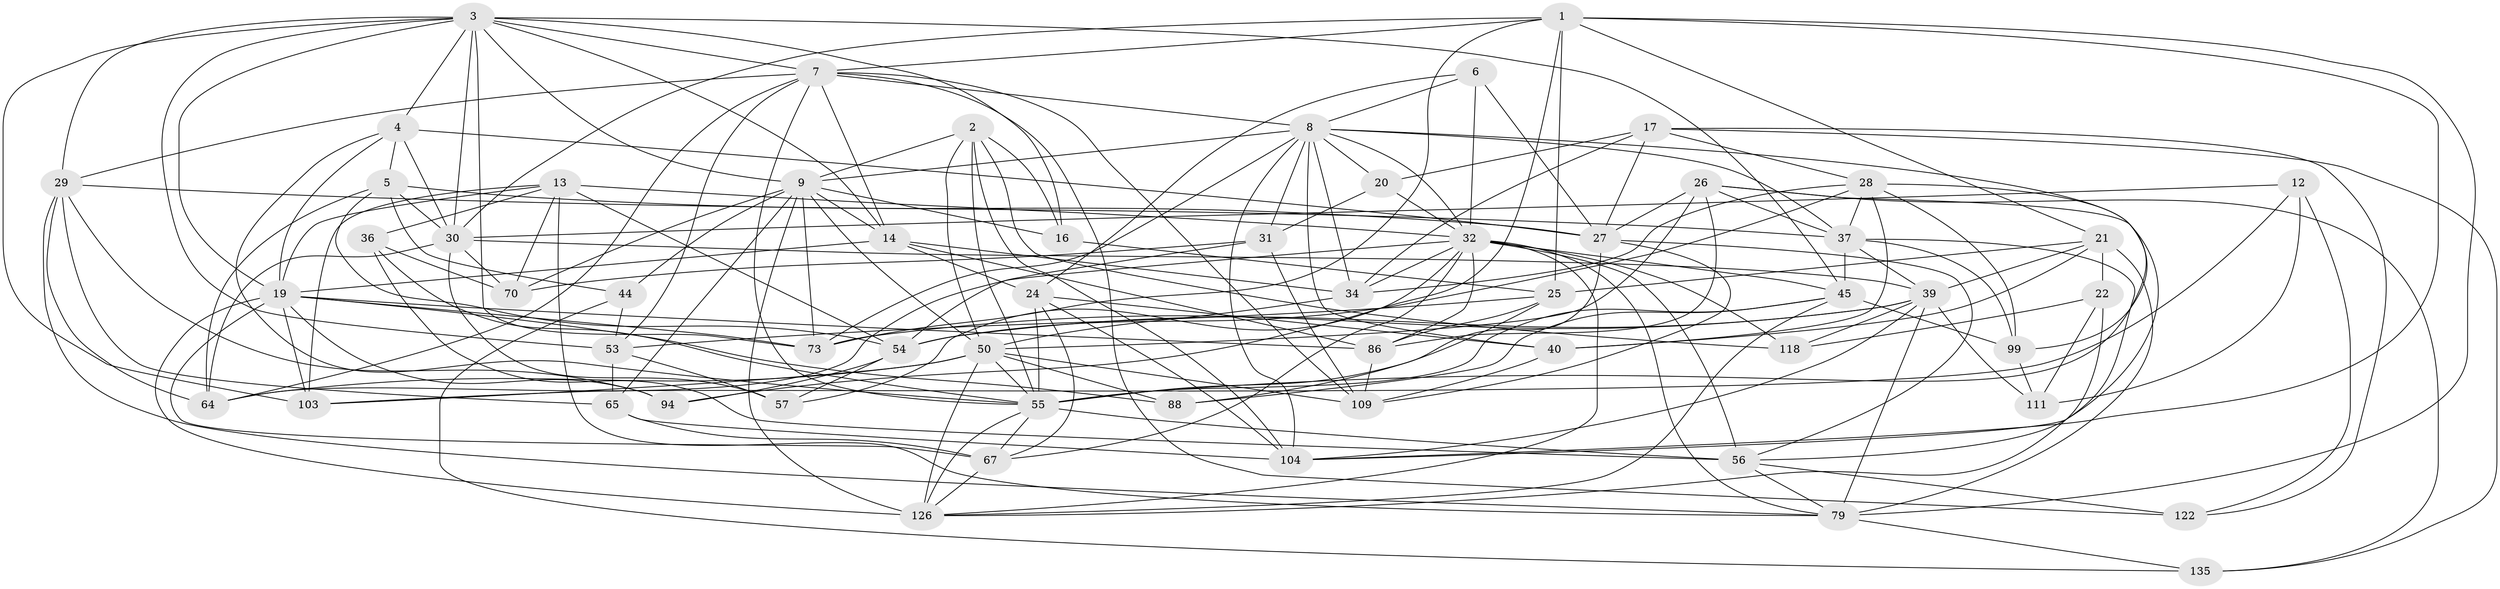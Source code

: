 // original degree distribution, {4: 1.0}
// Generated by graph-tools (version 1.1) at 2025/20/03/04/25 18:20:51]
// undirected, 58 vertices, 191 edges
graph export_dot {
graph [start="1"]
  node [color=gray90,style=filled];
  1 [super="+11"];
  2 [super="+49"];
  3 [super="+43+90"];
  4 [super="+128"];
  5 [super="+134"];
  6;
  7 [super="+42+35"];
  8 [super="+77+10+15"];
  9 [super="+18+41+75"];
  12;
  13 [super="+83+51"];
  14 [super="+113+108"];
  16;
  17 [super="+23"];
  19 [super="+38+120"];
  20;
  21 [super="+84"];
  22;
  24 [super="+46"];
  25 [super="+71"];
  26 [super="+136"];
  27 [super="+59"];
  28 [super="+98+33"];
  29 [super="+125+123"];
  30 [super="+48+74"];
  31 [super="+124"];
  32 [super="+142+93+92+52"];
  34 [super="+116"];
  36;
  37 [super="+58+96"];
  39 [super="+47"];
  40 [super="+68"];
  44;
  45 [super="+132+76"];
  50 [super="+139+85"];
  53 [super="+121+89"];
  54 [super="+101+69"];
  55 [super="+102+107+110"];
  56 [super="+138+60"];
  57;
  64 [super="+119"];
  65 [super="+106"];
  67 [super="+81"];
  70 [super="+72"];
  73 [super="+80"];
  79 [super="+82"];
  86 [super="+95"];
  88;
  94;
  99 [super="+117"];
  103 [super="+105"];
  104 [super="+130+129"];
  109 [super="+140"];
  111;
  118;
  122;
  126 [super="+131+133"];
  135;
  1 -- 79;
  1 -- 21;
  1 -- 104;
  1 -- 25;
  1 -- 94;
  1 -- 30;
  1 -- 73;
  1 -- 7;
  2 -- 104;
  2 -- 16;
  2 -- 50;
  2 -- 118;
  2 -- 9;
  2 -- 55;
  3 -- 30;
  3 -- 16;
  3 -- 19;
  3 -- 45;
  3 -- 7;
  3 -- 29;
  3 -- 103;
  3 -- 9;
  3 -- 4;
  3 -- 53;
  3 -- 73;
  3 -- 14;
  4 -- 30;
  4 -- 19;
  4 -- 27;
  4 -- 5;
  4 -- 55;
  5 -- 27;
  5 -- 30;
  5 -- 64;
  5 -- 44;
  5 -- 54;
  6 -- 32;
  6 -- 27;
  6 -- 24;
  6 -- 8;
  7 -- 29;
  7 -- 8;
  7 -- 53;
  7 -- 64;
  7 -- 55;
  7 -- 122;
  7 -- 109;
  7 -- 14;
  8 -- 40 [weight=2];
  8 -- 99;
  8 -- 34;
  8 -- 20;
  8 -- 37;
  8 -- 31 [weight=2];
  8 -- 73;
  8 -- 104;
  8 -- 9;
  8 -- 32;
  9 -- 14 [weight=2];
  9 -- 65;
  9 -- 70;
  9 -- 44;
  9 -- 126;
  9 -- 73;
  9 -- 50;
  9 -- 16;
  12 -- 111;
  12 -- 122;
  12 -- 30;
  12 -- 103;
  13 -- 19;
  13 -- 32;
  13 -- 36;
  13 -- 79;
  13 -- 70 [weight=2];
  13 -- 54;
  13 -- 103;
  14 -- 19;
  14 -- 24;
  14 -- 34;
  14 -- 86;
  16 -- 25;
  17 -- 20;
  17 -- 122;
  17 -- 27;
  17 -- 135;
  17 -- 28;
  17 -- 34;
  19 -- 103 [weight=2];
  19 -- 73;
  19 -- 88;
  19 -- 94;
  19 -- 126;
  19 -- 86;
  19 -- 67;
  20 -- 31;
  20 -- 32;
  21 -- 22;
  21 -- 25;
  21 -- 40;
  21 -- 79;
  21 -- 39;
  22 -- 118;
  22 -- 111;
  22 -- 126;
  24 -- 67;
  24 -- 40;
  24 -- 104;
  24 -- 55;
  25 -- 88;
  25 -- 53;
  25 -- 86;
  26 -- 50;
  26 -- 86;
  26 -- 27;
  26 -- 104;
  26 -- 37;
  26 -- 135;
  27 -- 56;
  27 -- 109;
  27 -- 55;
  28 -- 37;
  28 -- 54;
  28 -- 99 [weight=2];
  28 -- 34;
  28 -- 40;
  28 -- 55;
  29 -- 64 [weight=2];
  29 -- 79;
  29 -- 37;
  29 -- 94;
  29 -- 65;
  30 -- 70;
  30 -- 57;
  30 -- 64 [weight=2];
  30 -- 39;
  31 -- 54;
  31 -- 109;
  31 -- 70;
  32 -- 34;
  32 -- 86;
  32 -- 118;
  32 -- 56;
  32 -- 57;
  32 -- 126;
  32 -- 79;
  32 -- 64;
  32 -- 67;
  32 -- 45;
  34 -- 50;
  36 -- 70;
  36 -- 56;
  36 -- 55;
  37 -- 56;
  37 -- 39;
  37 -- 45;
  37 -- 99;
  39 -- 79;
  39 -- 104;
  39 -- 111;
  39 -- 118;
  39 -- 54 [weight=2];
  39 -- 73;
  40 -- 109;
  44 -- 135;
  44 -- 53;
  45 -- 88;
  45 -- 55 [weight=2];
  45 -- 126;
  45 -- 99;
  50 -- 64;
  50 -- 88;
  50 -- 55;
  50 -- 109;
  50 -- 126;
  50 -- 103;
  53 -- 57;
  53 -- 65;
  54 -- 57;
  54 -- 94;
  55 -- 67;
  55 -- 56 [weight=2];
  55 -- 126;
  56 -- 79;
  56 -- 122;
  65 -- 104 [weight=2];
  65 -- 67;
  67 -- 126;
  79 -- 135;
  86 -- 109;
  99 -- 111;
}
